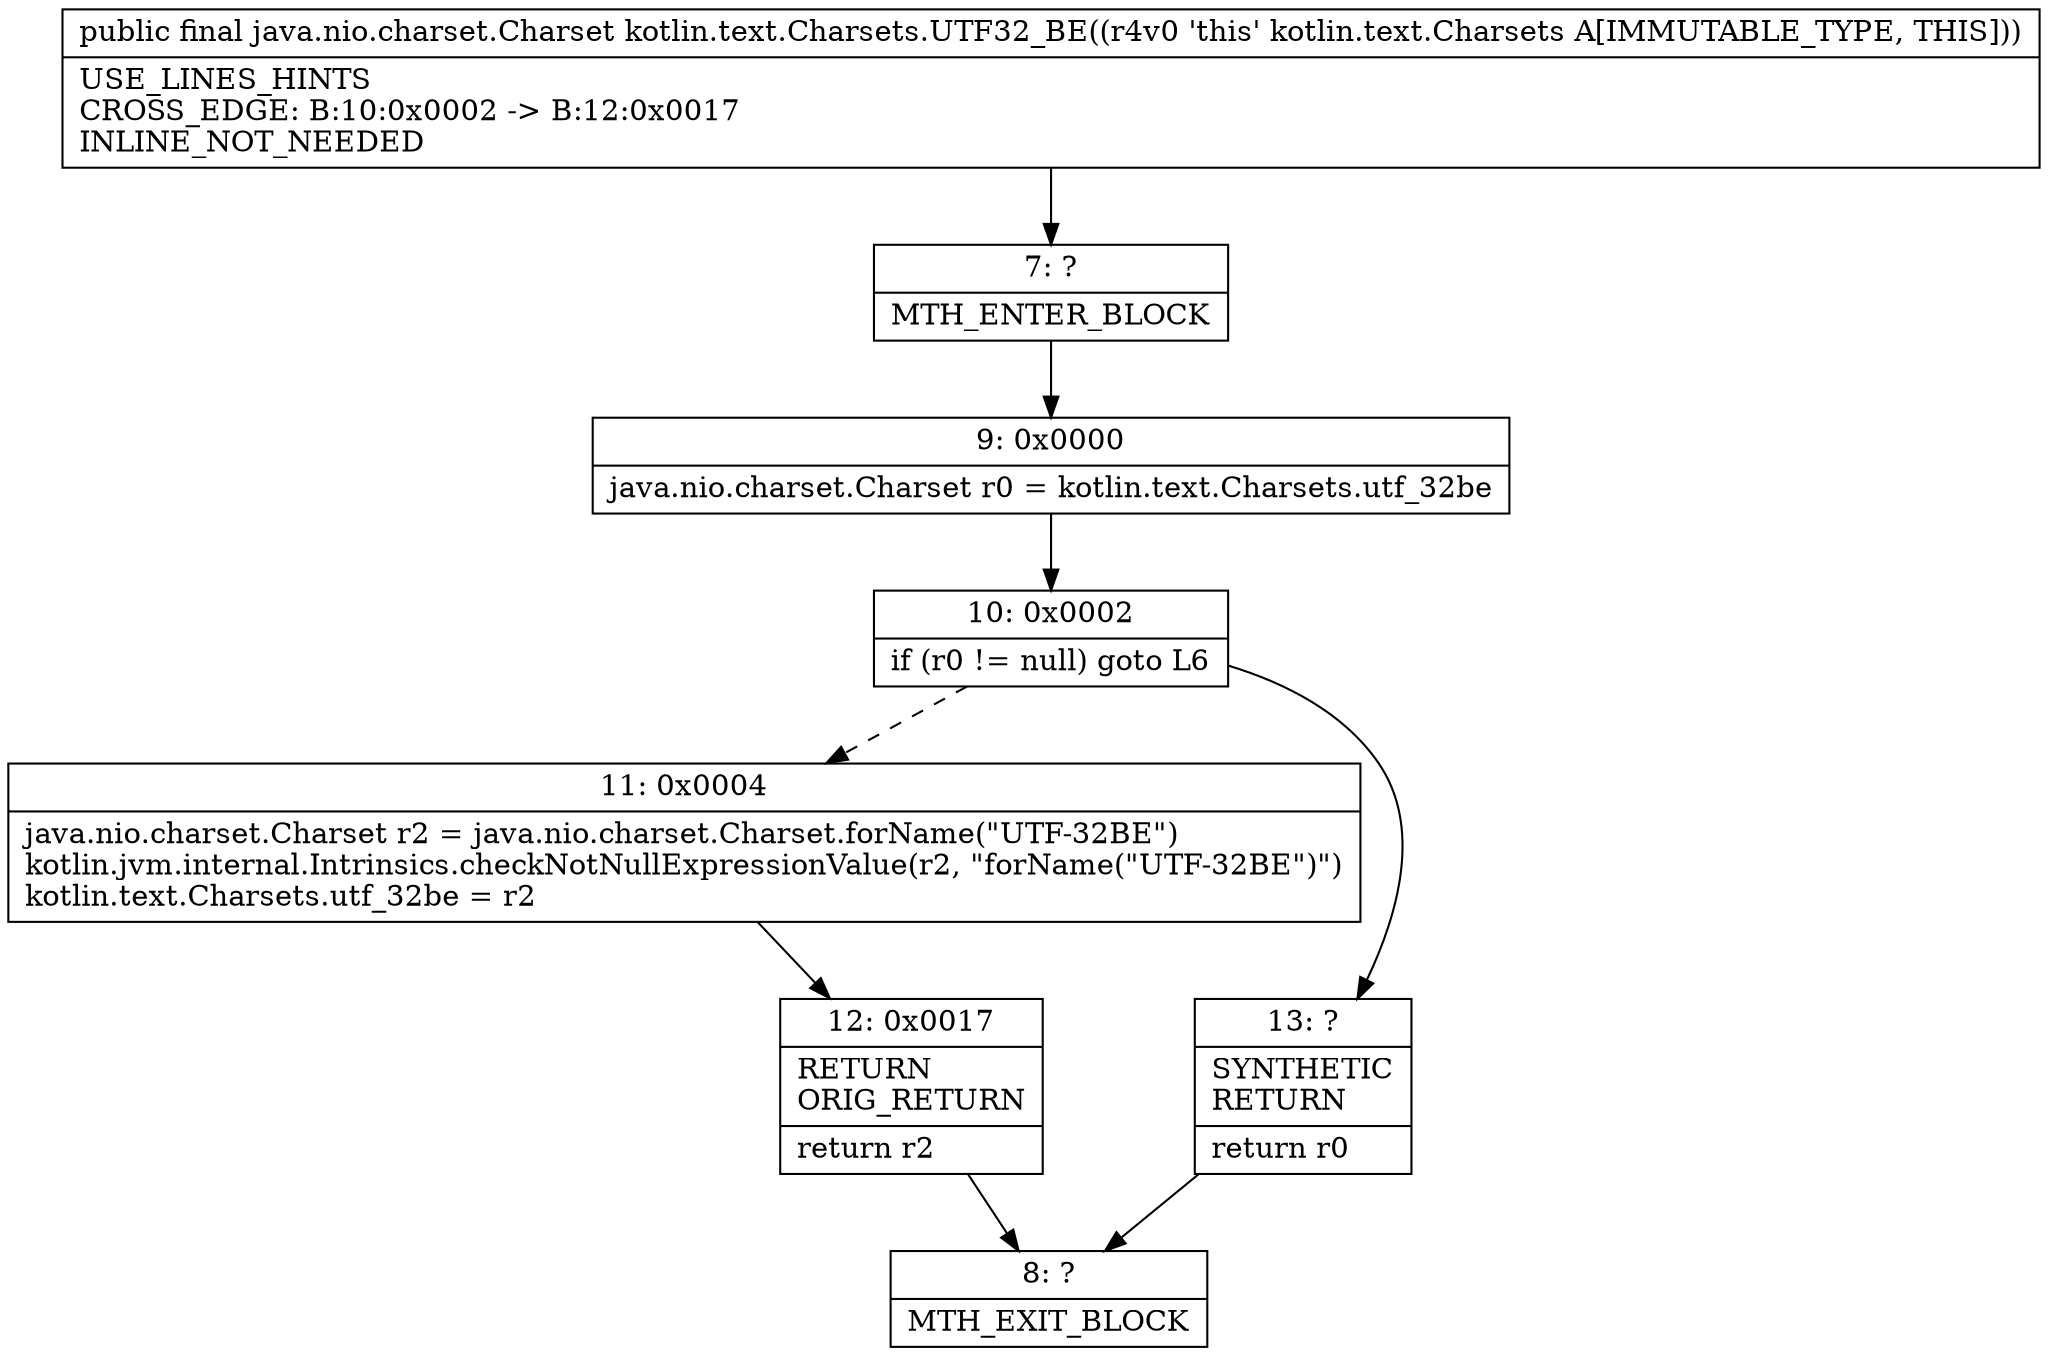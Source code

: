 digraph "CFG forkotlin.text.Charsets.UTF32_BE()Ljava\/nio\/charset\/Charset;" {
Node_7 [shape=record,label="{7\:\ ?|MTH_ENTER_BLOCK\l}"];
Node_9 [shape=record,label="{9\:\ 0x0000|java.nio.charset.Charset r0 = kotlin.text.Charsets.utf_32be\l}"];
Node_10 [shape=record,label="{10\:\ 0x0002|if (r0 != null) goto L6\l}"];
Node_11 [shape=record,label="{11\:\ 0x0004|java.nio.charset.Charset r2 = java.nio.charset.Charset.forName(\"UTF\-32BE\")\lkotlin.jvm.internal.Intrinsics.checkNotNullExpressionValue(r2, \"forName(\"UTF\-32BE\")\")\lkotlin.text.Charsets.utf_32be = r2\l}"];
Node_12 [shape=record,label="{12\:\ 0x0017|RETURN\lORIG_RETURN\l|return r2\l}"];
Node_8 [shape=record,label="{8\:\ ?|MTH_EXIT_BLOCK\l}"];
Node_13 [shape=record,label="{13\:\ ?|SYNTHETIC\lRETURN\l|return r0\l}"];
MethodNode[shape=record,label="{public final java.nio.charset.Charset kotlin.text.Charsets.UTF32_BE((r4v0 'this' kotlin.text.Charsets A[IMMUTABLE_TYPE, THIS]))  | USE_LINES_HINTS\lCROSS_EDGE: B:10:0x0002 \-\> B:12:0x0017\lINLINE_NOT_NEEDED\l}"];
MethodNode -> Node_7;Node_7 -> Node_9;
Node_9 -> Node_10;
Node_10 -> Node_11[style=dashed];
Node_10 -> Node_13;
Node_11 -> Node_12;
Node_12 -> Node_8;
Node_13 -> Node_8;
}

